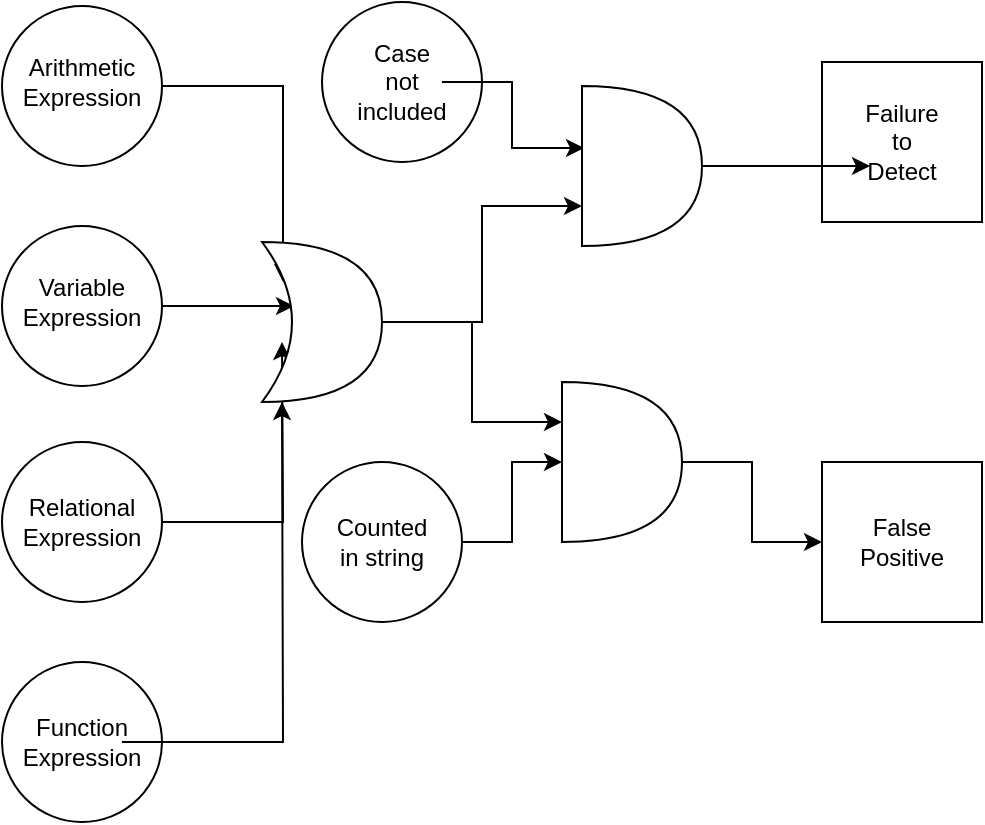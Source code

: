 <mxfile version="12.1.7" type="device" pages="1"><diagram id="Z1CuR_057z-5YJcsUh-a" name="Page-1"><mxGraphModel dx="768" dy="396" grid="1" gridSize="10" guides="1" tooltips="1" connect="1" arrows="1" fold="1" page="1" pageScale="1" pageWidth="850" pageHeight="1100" math="0" shadow="0"><root><mxCell id="0"/><mxCell id="1" parent="0"/><mxCell id="ymurXfQWwPsZnGZtFwmR-1" value="" style="whiteSpace=wrap;html=1;aspect=fixed;" vertex="1" parent="1"><mxGeometry x="440" y="80" width="80" height="80" as="geometry"/></mxCell><mxCell id="ymurXfQWwPsZnGZtFwmR-2" value="Failure to Detect" style="text;html=1;strokeColor=none;fillColor=none;align=center;verticalAlign=middle;whiteSpace=wrap;rounded=0;" vertex="1" parent="1"><mxGeometry x="460" y="110" width="40" height="20" as="geometry"/></mxCell><mxCell id="ymurXfQWwPsZnGZtFwmR-3" value="" style="ellipse;whiteSpace=wrap;html=1;aspect=fixed;" vertex="1" parent="1"><mxGeometry x="190" y="50" width="80" height="80" as="geometry"/></mxCell><mxCell id="ymurXfQWwPsZnGZtFwmR-28" style="edgeStyle=orthogonalEdgeStyle;rounded=0;orthogonalLoop=1;jettySize=auto;html=1;entryX=0.017;entryY=0.388;entryDx=0;entryDy=0;entryPerimeter=0;" edge="1" parent="1" source="ymurXfQWwPsZnGZtFwmR-6" target="ymurXfQWwPsZnGZtFwmR-27"><mxGeometry relative="1" as="geometry"/></mxCell><mxCell id="ymurXfQWwPsZnGZtFwmR-6" value="Case not included" style="text;html=1;strokeColor=none;fillColor=none;align=center;verticalAlign=middle;whiteSpace=wrap;rounded=0;" vertex="1" parent="1"><mxGeometry x="210" y="80" width="40" height="20" as="geometry"/></mxCell><mxCell id="ymurXfQWwPsZnGZtFwmR-11" value="" style="whiteSpace=wrap;html=1;aspect=fixed;" vertex="1" parent="1"><mxGeometry x="440" y="280" width="80" height="80" as="geometry"/></mxCell><mxCell id="ymurXfQWwPsZnGZtFwmR-12" value="False Positive" style="text;html=1;strokeColor=none;fillColor=none;align=center;verticalAlign=middle;whiteSpace=wrap;rounded=0;" vertex="1" parent="1"><mxGeometry x="460" y="310" width="40" height="20" as="geometry"/></mxCell><mxCell id="ymurXfQWwPsZnGZtFwmR-17" style="edgeStyle=orthogonalEdgeStyle;rounded=0;orthogonalLoop=1;jettySize=auto;html=1;" edge="1" parent="1" source="ymurXfQWwPsZnGZtFwmR-13" target="ymurXfQWwPsZnGZtFwmR-15"><mxGeometry relative="1" as="geometry"/></mxCell><mxCell id="ymurXfQWwPsZnGZtFwmR-13" value="" style="ellipse;whiteSpace=wrap;html=1;aspect=fixed;" vertex="1" parent="1"><mxGeometry x="180" y="280" width="80" height="80" as="geometry"/></mxCell><mxCell id="ymurXfQWwPsZnGZtFwmR-14" value="Counted in string" style="text;html=1;strokeColor=none;fillColor=none;align=center;verticalAlign=middle;whiteSpace=wrap;rounded=0;" vertex="1" parent="1"><mxGeometry x="200" y="310" width="40" height="20" as="geometry"/></mxCell><mxCell id="ymurXfQWwPsZnGZtFwmR-18" style="edgeStyle=orthogonalEdgeStyle;rounded=0;orthogonalLoop=1;jettySize=auto;html=1;" edge="1" parent="1" source="ymurXfQWwPsZnGZtFwmR-15" target="ymurXfQWwPsZnGZtFwmR-11"><mxGeometry relative="1" as="geometry"/></mxCell><mxCell id="ymurXfQWwPsZnGZtFwmR-15" value="" style="shape=or;whiteSpace=wrap;html=1;" vertex="1" parent="1"><mxGeometry x="310" y="240" width="60" height="80" as="geometry"/></mxCell><mxCell id="ymurXfQWwPsZnGZtFwmR-35" style="edgeStyle=orthogonalEdgeStyle;rounded=0;orthogonalLoop=1;jettySize=auto;html=1;entryX=0.267;entryY=0.4;entryDx=0;entryDy=0;entryPerimeter=0;" edge="1" parent="1" source="ymurXfQWwPsZnGZtFwmR-19" target="ymurXfQWwPsZnGZtFwmR-32"><mxGeometry relative="1" as="geometry"/></mxCell><mxCell id="ymurXfQWwPsZnGZtFwmR-19" value="" style="ellipse;whiteSpace=wrap;html=1;aspect=fixed;" vertex="1" parent="1"><mxGeometry x="30" y="162" width="80" height="80" as="geometry"/></mxCell><mxCell id="ymurXfQWwPsZnGZtFwmR-34" style="edgeStyle=orthogonalEdgeStyle;rounded=0;orthogonalLoop=1;jettySize=auto;html=1;entryX=0.175;entryY=0.25;entryDx=0;entryDy=0;entryPerimeter=0;" edge="1" parent="1" source="ymurXfQWwPsZnGZtFwmR-20" target="ymurXfQWwPsZnGZtFwmR-32"><mxGeometry relative="1" as="geometry"/></mxCell><mxCell id="ymurXfQWwPsZnGZtFwmR-20" value="" style="ellipse;whiteSpace=wrap;html=1;aspect=fixed;" vertex="1" parent="1"><mxGeometry x="30" y="52" width="80" height="80" as="geometry"/></mxCell><mxCell id="ymurXfQWwPsZnGZtFwmR-21" value="Arithmetic Expression" style="text;html=1;strokeColor=none;fillColor=none;align=center;verticalAlign=middle;whiteSpace=wrap;rounded=0;" vertex="1" parent="1"><mxGeometry x="50" y="80" width="40" height="20" as="geometry"/></mxCell><mxCell id="ymurXfQWwPsZnGZtFwmR-22" value="Variable Expression" style="text;html=1;strokeColor=none;fillColor=none;align=center;verticalAlign=middle;whiteSpace=wrap;rounded=0;" vertex="1" parent="1"><mxGeometry x="50" y="190" width="40" height="20" as="geometry"/></mxCell><mxCell id="ymurXfQWwPsZnGZtFwmR-36" style="edgeStyle=orthogonalEdgeStyle;rounded=0;orthogonalLoop=1;jettySize=auto;html=1;" edge="1" parent="1" source="ymurXfQWwPsZnGZtFwmR-23"><mxGeometry relative="1" as="geometry"><mxPoint x="170" y="220" as="targetPoint"/></mxGeometry></mxCell><mxCell id="ymurXfQWwPsZnGZtFwmR-23" value="" style="ellipse;whiteSpace=wrap;html=1;aspect=fixed;" vertex="1" parent="1"><mxGeometry x="30" y="270" width="80" height="80" as="geometry"/></mxCell><mxCell id="ymurXfQWwPsZnGZtFwmR-24" value="Relational Expression" style="text;html=1;strokeColor=none;fillColor=none;align=center;verticalAlign=middle;whiteSpace=wrap;rounded=0;" vertex="1" parent="1"><mxGeometry x="50" y="300" width="40" height="20" as="geometry"/></mxCell><mxCell id="ymurXfQWwPsZnGZtFwmR-26" style="edgeStyle=orthogonalEdgeStyle;rounded=0;orthogonalLoop=1;jettySize=auto;html=1;exitX=0.5;exitY=1;exitDx=0;exitDy=0;" edge="1" parent="1" source="ymurXfQWwPsZnGZtFwmR-3" target="ymurXfQWwPsZnGZtFwmR-3"><mxGeometry relative="1" as="geometry"/></mxCell><mxCell id="ymurXfQWwPsZnGZtFwmR-29" style="edgeStyle=orthogonalEdgeStyle;rounded=0;orthogonalLoop=1;jettySize=auto;html=1;entryX=0.1;entryY=1.1;entryDx=0;entryDy=0;entryPerimeter=0;" edge="1" parent="1" source="ymurXfQWwPsZnGZtFwmR-27" target="ymurXfQWwPsZnGZtFwmR-2"><mxGeometry relative="1" as="geometry"/></mxCell><mxCell id="ymurXfQWwPsZnGZtFwmR-27" value="" style="shape=or;whiteSpace=wrap;html=1;" vertex="1" parent="1"><mxGeometry x="320" y="92" width="60" height="80" as="geometry"/></mxCell><mxCell id="ymurXfQWwPsZnGZtFwmR-30" value="" style="ellipse;whiteSpace=wrap;html=1;aspect=fixed;" vertex="1" parent="1"><mxGeometry x="30" y="380" width="80" height="80" as="geometry"/></mxCell><mxCell id="ymurXfQWwPsZnGZtFwmR-37" style="edgeStyle=orthogonalEdgeStyle;rounded=0;orthogonalLoop=1;jettySize=auto;html=1;" edge="1" parent="1" source="ymurXfQWwPsZnGZtFwmR-31"><mxGeometry relative="1" as="geometry"><mxPoint x="170" y="250" as="targetPoint"/></mxGeometry></mxCell><mxCell id="ymurXfQWwPsZnGZtFwmR-31" value="&lt;div&gt;Function&lt;/div&gt;&lt;div&gt;Expression&lt;br&gt;&lt;/div&gt;" style="text;html=1;strokeColor=none;fillColor=none;align=center;verticalAlign=middle;whiteSpace=wrap;rounded=0;" vertex="1" parent="1"><mxGeometry x="50" y="410" width="40" height="20" as="geometry"/></mxCell><mxCell id="ymurXfQWwPsZnGZtFwmR-38" style="edgeStyle=orthogonalEdgeStyle;rounded=0;orthogonalLoop=1;jettySize=auto;html=1;entryX=0;entryY=0.75;entryDx=0;entryDy=0;entryPerimeter=0;" edge="1" parent="1" source="ymurXfQWwPsZnGZtFwmR-32" target="ymurXfQWwPsZnGZtFwmR-27"><mxGeometry relative="1" as="geometry"/></mxCell><mxCell id="ymurXfQWwPsZnGZtFwmR-39" style="edgeStyle=orthogonalEdgeStyle;rounded=0;orthogonalLoop=1;jettySize=auto;html=1;entryX=0;entryY=0.25;entryDx=0;entryDy=0;entryPerimeter=0;" edge="1" parent="1" source="ymurXfQWwPsZnGZtFwmR-32" target="ymurXfQWwPsZnGZtFwmR-15"><mxGeometry relative="1" as="geometry"/></mxCell><mxCell id="ymurXfQWwPsZnGZtFwmR-32" value="" style="shape=xor;whiteSpace=wrap;html=1;" vertex="1" parent="1"><mxGeometry x="160" y="170" width="60" height="80" as="geometry"/></mxCell></root></mxGraphModel></diagram></mxfile>